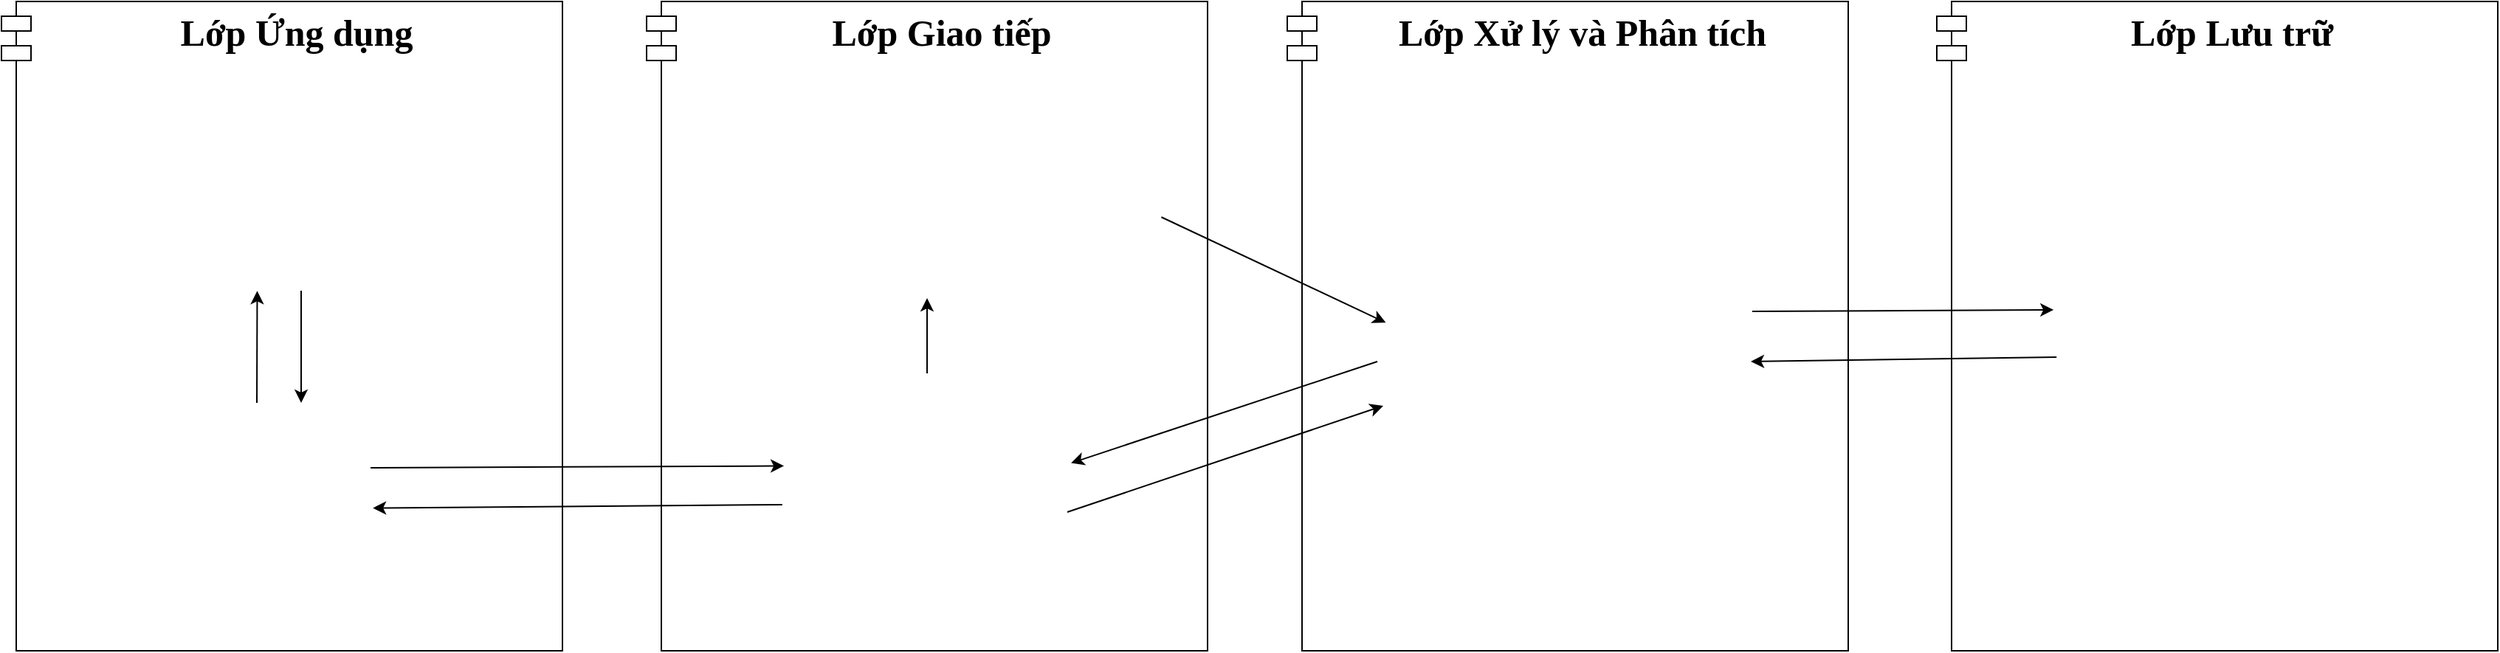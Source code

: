 <mxfile version="24.5.2" type="github">
  <diagram id="MU9Agu6tMM-13lvCyBpb" name="Page-2">
    <mxGraphModel dx="3585" dy="1853" grid="0" gridSize="10" guides="1" tooltips="1" connect="1" arrows="1" fold="1" page="0" pageScale="1" pageWidth="850" pageHeight="1100" math="0" shadow="0">
      <root>
        <mxCell id="0" />
        <mxCell id="1" parent="0" />
        <mxCell id="S8vObqpAsYyYiZip6gTa-45" value="Lớp Lưu trữ" style="shape=module;align=left;spacingLeft=20;align=center;verticalAlign=top;whiteSpace=wrap;html=1;fontStyle=1;fontFamily=Times New Roman;fontSize=25;" parent="1" vertex="1">
          <mxGeometry x="365" y="-69" width="380" height="440" as="geometry" />
        </mxCell>
        <mxCell id="S8vObqpAsYyYiZip6gTa-44" value="Lớp Xử lý và Phân tích" style="shape=module;align=left;spacingLeft=20;align=center;verticalAlign=top;whiteSpace=wrap;html=1;fontStyle=1;fontFamily=Times New Roman;fontSize=25;" parent="1" vertex="1">
          <mxGeometry x="-75" y="-69" width="380" height="440" as="geometry" />
        </mxCell>
        <mxCell id="S8vObqpAsYyYiZip6gTa-43" value="Lớp Giao tiếp" style="shape=module;align=left;spacingLeft=20;align=center;verticalAlign=top;whiteSpace=wrap;html=1;fontStyle=1;fontFamily=Times New Roman;fontSize=25;" parent="1" vertex="1">
          <mxGeometry x="-509" y="-69" width="380" height="440" as="geometry" />
        </mxCell>
        <mxCell id="S8vObqpAsYyYiZip6gTa-42" value="Lớp Ứng dụng" style="shape=module;align=left;spacingLeft=20;align=center;verticalAlign=top;whiteSpace=wrap;html=1;fontStyle=1;fontFamily=Times New Roman;fontSize=25;" parent="1" vertex="1">
          <mxGeometry x="-946" y="-69" width="380" height="440" as="geometry" />
        </mxCell>
        <mxCell id="S8vObqpAsYyYiZip6gTa-14" value="" style="endArrow=classic;html=1;rounded=0;exitX=0;exitY=0.75;exitDx=0;exitDy=0;entryX=0.997;entryY=0.38;entryDx=0;entryDy=0;entryPerimeter=0;" parent="1" target="8vbwlWHLzG2fnXTzpMy8-3" edge="1">
          <mxGeometry width="50" height="50" relative="1" as="geometry">
            <mxPoint x="-14" y="175.002" as="sourcePoint" />
            <mxPoint x="-228" y="247.45" as="targetPoint" />
          </mxGeometry>
        </mxCell>
        <mxCell id="S8vObqpAsYyYiZip6gTa-15" value="" style="endArrow=classic;html=1;rounded=0;entryX=0.007;entryY=0.427;entryDx=0;entryDy=0;entryPerimeter=0;exitX=0.996;exitY=0.657;exitDx=0;exitDy=0;exitPerimeter=0;" parent="1" source="S8vObqpAsYyYiZip6gTa-24" target="S8vObqpAsYyYiZip6gTa-12" edge="1">
          <mxGeometry width="50" height="50" relative="1" as="geometry">
            <mxPoint x="-137" y="80.638" as="sourcePoint" />
            <mxPoint x="16" y="278" as="targetPoint" />
          </mxGeometry>
        </mxCell>
        <mxCell id="S8vObqpAsYyYiZip6gTa-21" value="" style="endArrow=classic;html=1;rounded=0;exitX=0.5;exitY=0;exitDx=0;exitDy=0;entryX=0.5;entryY=1;entryDx=0;entryDy=0;" parent="1" source="8vbwlWHLzG2fnXTzpMy8-3" target="S8vObqpAsYyYiZip6gTa-24" edge="1">
          <mxGeometry width="50" height="50" relative="1" as="geometry">
            <mxPoint x="-319" y="206.5" as="sourcePoint" />
            <mxPoint x="-326" y="120" as="targetPoint" />
          </mxGeometry>
        </mxCell>
        <mxCell id="S8vObqpAsYyYiZip6gTa-24" value="" style="shape=image;verticalLabelPosition=bottom;labelBackgroundColor=default;verticalAlign=top;aspect=fixed;imageAspect=0;image=https://blog.skillfactory.ru/wp-content/uploads/2023/02/apache_kafka_wordtype.svg-2658022.png;" parent="1" vertex="1">
          <mxGeometry x="-479" y="-28.0" width="320" height="160" as="geometry" />
        </mxCell>
        <mxCell id="S8vObqpAsYyYiZip6gTa-12" value="" style="shape=image;verticalLabelPosition=bottom;labelBackgroundColor=default;verticalAlign=top;aspect=fixed;imageAspect=0;image=https://upload.wikimedia.org/wikipedia/commons/thumb/f/f3/Apache_Spark_logo.svg/1200px-Apache_Spark_logo.svg.png;" parent="1" vertex="1">
          <mxGeometry x="-10" y="93.21" width="250" height="129.79" as="geometry" />
        </mxCell>
        <mxCell id="S8vObqpAsYyYiZip6gTa-3" value="" style="shape=image;verticalLabelPosition=bottom;labelBackgroundColor=default;verticalAlign=top;aspect=fixed;imageAspect=0;image=https://static.vecteezy.com/system/resources/previews/003/720/447/non_2x/phone-icon-telephone-icon-symbol-for-app-and-messenger-vector.jpg;container=0;" parent="1" vertex="1">
          <mxGeometry x="-816" y="203" width="120" height="120" as="geometry" />
        </mxCell>
        <mxCell id="S8vObqpAsYyYiZip6gTa-13" value="" style="shape=image;verticalLabelPosition=bottom;labelBackgroundColor=default;verticalAlign=top;aspect=fixed;imageAspect=0;image=https://upload.wikimedia.org/wikipedia/commons/thumb/5/5e/Cassandra_logo.svg/1200px-Cassandra_logo.svg.png;" parent="1" vertex="1">
          <mxGeometry x="445" y="84.4" width="220" height="147.41" as="geometry" />
        </mxCell>
        <mxCell id="8vbwlWHLzG2fnXTzpMy8-2" value="" style="shape=image;verticalLabelPosition=bottom;labelBackgroundColor=default;verticalAlign=top;aspect=fixed;imageAspect=0;image=https://cdn.icon-icons.com/icons2/2699/PNG/512/firebase_logo_icon_168209.png;" vertex="1" parent="1">
          <mxGeometry x="-916" y="-33" width="319.99" height="160" as="geometry" />
        </mxCell>
        <mxCell id="8vbwlWHLzG2fnXTzpMy8-3" value="" style="shape=image;verticalLabelPosition=bottom;labelBackgroundColor=default;verticalAlign=top;aspect=fixed;imageAspect=0;image=https://www.radsystems.io/img/pythonflask.png;" vertex="1" parent="1">
          <mxGeometry x="-417.1" y="183.001" width="196.2" height="160" as="geometry" />
        </mxCell>
        <mxCell id="8vbwlWHLzG2fnXTzpMy8-4" value="" style="endArrow=classic;html=1;rounded=0;exitX=0.25;exitY=0;exitDx=0;exitDy=0;entryX=0.407;entryY=1.001;entryDx=0;entryDy=0;entryPerimeter=0;" edge="1" parent="1">
          <mxGeometry width="50" height="50" relative="1" as="geometry">
            <mxPoint x="-773" y="203" as="sourcePoint" />
            <mxPoint x="-772.764" y="127.16" as="targetPoint" />
          </mxGeometry>
        </mxCell>
        <mxCell id="8vbwlWHLzG2fnXTzpMy8-5" value="" style="endArrow=classic;html=1;rounded=0;" edge="1" parent="1">
          <mxGeometry width="50" height="50" relative="1" as="geometry">
            <mxPoint x="-743.003" y="127" as="sourcePoint" />
            <mxPoint x="-743.001" y="203" as="targetPoint" />
          </mxGeometry>
        </mxCell>
        <mxCell id="8vbwlWHLzG2fnXTzpMy8-6" value="" style="endArrow=classic;html=1;rounded=0;entryX=0.006;entryY=0.392;entryDx=0;entryDy=0;entryPerimeter=0;" edge="1" parent="1" target="8vbwlWHLzG2fnXTzpMy8-3">
          <mxGeometry width="50" height="50" relative="1" as="geometry">
            <mxPoint x="-696" y="247.0" as="sourcePoint" />
            <mxPoint x="-417.1" y="247.001" as="targetPoint" />
          </mxGeometry>
        </mxCell>
        <mxCell id="8vbwlWHLzG2fnXTzpMy8-7" value="" style="endArrow=classic;html=1;rounded=0;entryX=1.013;entryY=0.594;entryDx=0;entryDy=0;entryPerimeter=0;" edge="1" parent="1" target="S8vObqpAsYyYiZip6gTa-3">
          <mxGeometry width="50" height="50" relative="1" as="geometry">
            <mxPoint x="-417.1" y="272" as="sourcePoint" />
            <mxPoint x="-696.1" y="272" as="targetPoint" />
          </mxGeometry>
        </mxCell>
        <mxCell id="8vbwlWHLzG2fnXTzpMy8-9" value="" style="endArrow=classic;html=1;rounded=0;entryX=-0.004;entryY=0.377;entryDx=0;entryDy=0;entryPerimeter=0;" edge="1" parent="1" target="S8vObqpAsYyYiZip6gTa-13">
          <mxGeometry width="50" height="50" relative="1" as="geometry">
            <mxPoint x="240" y="141.0" as="sourcePoint" />
            <mxPoint x="454" y="140" as="targetPoint" />
          </mxGeometry>
        </mxCell>
        <mxCell id="8vbwlWHLzG2fnXTzpMy8-10" value="" style="endArrow=classic;html=1;rounded=0;exitX=0.005;exitY=0.594;exitDx=0;exitDy=0;exitPerimeter=0;entryX=0.996;entryY=0.63;entryDx=0;entryDy=0;entryPerimeter=0;" edge="1" parent="1" source="S8vObqpAsYyYiZip6gTa-13" target="S8vObqpAsYyYiZip6gTa-12">
          <mxGeometry width="50" height="50" relative="1" as="geometry">
            <mxPoint x="451" y="168" as="sourcePoint" />
            <mxPoint x="232" y="182" as="targetPoint" />
          </mxGeometry>
        </mxCell>
        <mxCell id="8vbwlWHLzG2fnXTzpMy8-12" value="" style="endArrow=classic;html=1;rounded=0;exitX=0;exitY=0.75;exitDx=0;exitDy=0;" edge="1" parent="1">
          <mxGeometry width="50" height="50" relative="1" as="geometry">
            <mxPoint x="-224" y="277" as="sourcePoint" />
            <mxPoint x="-10" y="205" as="targetPoint" />
          </mxGeometry>
        </mxCell>
      </root>
    </mxGraphModel>
  </diagram>
</mxfile>
